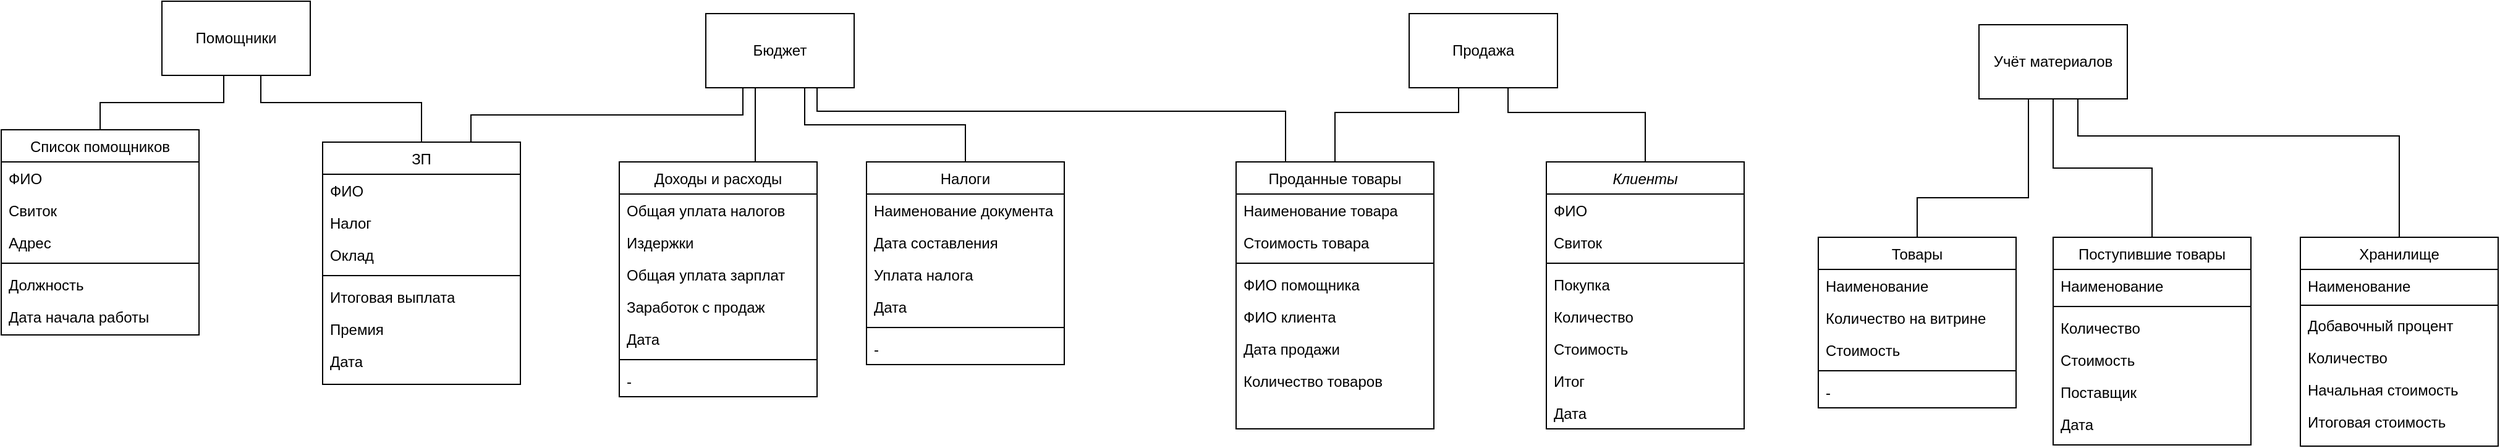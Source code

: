 <mxfile version="22.0.0" type="device">
  <diagram id="C5RBs43oDa-KdzZeNtuy" name="Page-1">
    <mxGraphModel dx="2261" dy="790" grid="1" gridSize="10" guides="1" tooltips="1" connect="1" arrows="1" fold="1" page="1" pageScale="1" pageWidth="827" pageHeight="1169" math="0" shadow="0">
      <root>
        <mxCell id="WIyWlLk6GJQsqaUBKTNV-0" />
        <mxCell id="WIyWlLk6GJQsqaUBKTNV-1" parent="WIyWlLk6GJQsqaUBKTNV-0" />
        <mxCell id="zkfFHV4jXpPFQw0GAbJ--0" value="Клиенты" style="swimlane;fontStyle=2;align=center;verticalAlign=top;childLayout=stackLayout;horizontal=1;startSize=26;horizontalStack=0;resizeParent=1;resizeLast=0;collapsible=1;marginBottom=0;rounded=0;shadow=0;strokeWidth=1;" parent="WIyWlLk6GJQsqaUBKTNV-1" vertex="1">
          <mxGeometry x="640" y="140" width="160" height="216" as="geometry">
            <mxRectangle x="100" y="290" width="160" height="26" as="alternateBounds" />
          </mxGeometry>
        </mxCell>
        <mxCell id="zkfFHV4jXpPFQw0GAbJ--1" value="ФИО" style="text;align=left;verticalAlign=top;spacingLeft=4;spacingRight=4;overflow=hidden;rotatable=0;points=[[0,0.5],[1,0.5]];portConstraint=eastwest;" parent="zkfFHV4jXpPFQw0GAbJ--0" vertex="1">
          <mxGeometry y="26" width="160" height="26" as="geometry" />
        </mxCell>
        <mxCell id="zkfFHV4jXpPFQw0GAbJ--2" value="Свиток" style="text;align=left;verticalAlign=top;spacingLeft=4;spacingRight=4;overflow=hidden;rotatable=0;points=[[0,0.5],[1,0.5]];portConstraint=eastwest;rounded=0;shadow=0;html=0;" parent="zkfFHV4jXpPFQw0GAbJ--0" vertex="1">
          <mxGeometry y="52" width="160" height="26" as="geometry" />
        </mxCell>
        <mxCell id="zkfFHV4jXpPFQw0GAbJ--4" value="" style="line;html=1;strokeWidth=1;align=left;verticalAlign=middle;spacingTop=-1;spacingLeft=3;spacingRight=3;rotatable=0;labelPosition=right;points=[];portConstraint=eastwest;" parent="zkfFHV4jXpPFQw0GAbJ--0" vertex="1">
          <mxGeometry y="78" width="160" height="8" as="geometry" />
        </mxCell>
        <mxCell id="zkfFHV4jXpPFQw0GAbJ--3" value="Покупка" style="text;align=left;verticalAlign=top;spacingLeft=4;spacingRight=4;overflow=hidden;rotatable=0;points=[[0,0.5],[1,0.5]];portConstraint=eastwest;rounded=0;shadow=0;html=0;" parent="zkfFHV4jXpPFQw0GAbJ--0" vertex="1">
          <mxGeometry y="86" width="160" height="26" as="geometry" />
        </mxCell>
        <mxCell id="8J7WMDauRc9v435lB8VK-12" value="Количество" style="text;align=left;verticalAlign=top;spacingLeft=4;spacingRight=4;overflow=hidden;rotatable=0;points=[[0,0.5],[1,0.5]];portConstraint=eastwest;rounded=0;shadow=0;html=0;" parent="zkfFHV4jXpPFQw0GAbJ--0" vertex="1">
          <mxGeometry y="112" width="160" height="26" as="geometry" />
        </mxCell>
        <mxCell id="8J7WMDauRc9v435lB8VK-13" value="Стоимость" style="text;align=left;verticalAlign=top;spacingLeft=4;spacingRight=4;overflow=hidden;rotatable=0;points=[[0,0.5],[1,0.5]];portConstraint=eastwest;rounded=0;shadow=0;html=0;" parent="zkfFHV4jXpPFQw0GAbJ--0" vertex="1">
          <mxGeometry y="138" width="160" height="26" as="geometry" />
        </mxCell>
        <mxCell id="8J7WMDauRc9v435lB8VK-14" value="Итог" style="text;align=left;verticalAlign=top;spacingLeft=4;spacingRight=4;overflow=hidden;rotatable=0;points=[[0,0.5],[1,0.5]];portConstraint=eastwest;rounded=0;shadow=0;html=0;" parent="zkfFHV4jXpPFQw0GAbJ--0" vertex="1">
          <mxGeometry y="164" width="160" height="26" as="geometry" />
        </mxCell>
        <mxCell id="dSJeILTQKc1AtHgvsABI-8" value="Дата" style="text;align=left;verticalAlign=top;spacingLeft=4;spacingRight=4;overflow=hidden;rotatable=0;points=[[0,0.5],[1,0.5]];portConstraint=eastwest;rounded=0;shadow=0;html=0;" vertex="1" parent="zkfFHV4jXpPFQw0GAbJ--0">
          <mxGeometry y="190" width="160" height="26" as="geometry" />
        </mxCell>
        <mxCell id="zkfFHV4jXpPFQw0GAbJ--6" value="Поступившие товары" style="swimlane;fontStyle=0;align=center;verticalAlign=top;childLayout=stackLayout;horizontal=1;startSize=26;horizontalStack=0;resizeParent=1;resizeLast=0;collapsible=1;marginBottom=0;rounded=0;shadow=0;strokeWidth=1;" parent="WIyWlLk6GJQsqaUBKTNV-1" vertex="1">
          <mxGeometry x="1050" y="201" width="160" height="168" as="geometry">
            <mxRectangle x="575" y="330" width="160" height="26" as="alternateBounds" />
          </mxGeometry>
        </mxCell>
        <mxCell id="zkfFHV4jXpPFQw0GAbJ--7" value="Наименование" style="text;align=left;verticalAlign=top;spacingLeft=4;spacingRight=4;overflow=hidden;rotatable=0;points=[[0,0.5],[1,0.5]];portConstraint=eastwest;" parent="zkfFHV4jXpPFQw0GAbJ--6" vertex="1">
          <mxGeometry y="26" width="160" height="26" as="geometry" />
        </mxCell>
        <mxCell id="zkfFHV4jXpPFQw0GAbJ--9" value="" style="line;html=1;strokeWidth=1;align=left;verticalAlign=middle;spacingTop=-1;spacingLeft=3;spacingRight=3;rotatable=0;labelPosition=right;points=[];portConstraint=eastwest;" parent="zkfFHV4jXpPFQw0GAbJ--6" vertex="1">
          <mxGeometry y="52" width="160" height="8" as="geometry" />
        </mxCell>
        <mxCell id="zkfFHV4jXpPFQw0GAbJ--8" value="Количество" style="text;align=left;verticalAlign=top;spacingLeft=4;spacingRight=4;overflow=hidden;rotatable=0;points=[[0,0.5],[1,0.5]];portConstraint=eastwest;rounded=0;shadow=0;html=0;" parent="zkfFHV4jXpPFQw0GAbJ--6" vertex="1">
          <mxGeometry y="60" width="160" height="26" as="geometry" />
        </mxCell>
        <mxCell id="8J7WMDauRc9v435lB8VK-32" value="Стоимость" style="text;align=left;verticalAlign=top;spacingLeft=4;spacingRight=4;overflow=hidden;rotatable=0;points=[[0,0.5],[1,0.5]];portConstraint=eastwest;rounded=0;shadow=0;html=0;" parent="zkfFHV4jXpPFQw0GAbJ--6" vertex="1">
          <mxGeometry y="86" width="160" height="26" as="geometry" />
        </mxCell>
        <mxCell id="8J7WMDauRc9v435lB8VK-31" value="Поставщик" style="text;align=left;verticalAlign=top;spacingLeft=4;spacingRight=4;overflow=hidden;rotatable=0;points=[[0,0.5],[1,0.5]];portConstraint=eastwest;" parent="zkfFHV4jXpPFQw0GAbJ--6" vertex="1">
          <mxGeometry y="112" width="160" height="26" as="geometry" />
        </mxCell>
        <mxCell id="8J7WMDauRc9v435lB8VK-30" value="Дата" style="text;align=left;verticalAlign=top;spacingLeft=4;spacingRight=4;overflow=hidden;rotatable=0;points=[[0,0.5],[1,0.5]];portConstraint=eastwest;" parent="zkfFHV4jXpPFQw0GAbJ--6" vertex="1">
          <mxGeometry y="138" width="160" height="26" as="geometry" />
        </mxCell>
        <mxCell id="zkfFHV4jXpPFQw0GAbJ--13" value="Хранилище" style="swimlane;fontStyle=0;align=center;verticalAlign=top;childLayout=stackLayout;horizontal=1;startSize=26;horizontalStack=0;resizeParent=1;resizeLast=0;collapsible=1;marginBottom=0;rounded=0;shadow=0;strokeWidth=1;" parent="WIyWlLk6GJQsqaUBKTNV-1" vertex="1">
          <mxGeometry x="1250" y="201" width="160" height="169" as="geometry">
            <mxRectangle x="375" y="141" width="170" height="28" as="alternateBounds" />
          </mxGeometry>
        </mxCell>
        <mxCell id="zkfFHV4jXpPFQw0GAbJ--14" value="Наименование" style="text;align=left;verticalAlign=top;spacingLeft=4;spacingRight=4;overflow=hidden;rotatable=0;points=[[0,0.5],[1,0.5]];portConstraint=eastwest;" parent="zkfFHV4jXpPFQw0GAbJ--13" vertex="1">
          <mxGeometry y="26" width="160" height="26" as="geometry" />
        </mxCell>
        <mxCell id="zkfFHV4jXpPFQw0GAbJ--15" value="" style="line;html=1;strokeWidth=1;align=left;verticalAlign=middle;spacingTop=-1;spacingLeft=3;spacingRight=3;rotatable=0;labelPosition=right;points=[];portConstraint=eastwest;" parent="zkfFHV4jXpPFQw0GAbJ--13" vertex="1">
          <mxGeometry y="52" width="160" height="6" as="geometry" />
        </mxCell>
        <mxCell id="8J7WMDauRc9v435lB8VK-20" value="Добавочный процент" style="text;align=left;verticalAlign=top;spacingLeft=4;spacingRight=4;overflow=hidden;rotatable=0;points=[[0,0.5],[1,0.5]];portConstraint=eastwest;rounded=0;shadow=0;html=0;" parent="zkfFHV4jXpPFQw0GAbJ--13" vertex="1">
          <mxGeometry y="58" width="160" height="26" as="geometry" />
        </mxCell>
        <mxCell id="8J7WMDauRc9v435lB8VK-16" value="Количество" style="text;align=left;verticalAlign=top;spacingLeft=4;spacingRight=4;overflow=hidden;rotatable=0;points=[[0,0.5],[1,0.5]];portConstraint=eastwest;rounded=0;shadow=0;html=0;" parent="zkfFHV4jXpPFQw0GAbJ--13" vertex="1">
          <mxGeometry y="84" width="160" height="26" as="geometry" />
        </mxCell>
        <mxCell id="8J7WMDauRc9v435lB8VK-17" value="Начальная стоимость" style="text;align=left;verticalAlign=top;spacingLeft=4;spacingRight=4;overflow=hidden;rotatable=0;points=[[0,0.5],[1,0.5]];portConstraint=eastwest;rounded=0;shadow=0;html=0;" parent="zkfFHV4jXpPFQw0GAbJ--13" vertex="1">
          <mxGeometry y="110" width="160" height="26" as="geometry" />
        </mxCell>
        <mxCell id="8J7WMDauRc9v435lB8VK-26" value="Итоговая стоимость" style="text;align=left;verticalAlign=top;spacingLeft=4;spacingRight=4;overflow=hidden;rotatable=0;points=[[0,0.5],[1,0.5]];portConstraint=eastwest;rounded=0;shadow=0;html=0;" parent="zkfFHV4jXpPFQw0GAbJ--13" vertex="1">
          <mxGeometry y="136" width="160" height="26" as="geometry" />
        </mxCell>
        <mxCell id="zkfFHV4jXpPFQw0GAbJ--17" value="ЗП" style="swimlane;fontStyle=0;align=center;verticalAlign=top;childLayout=stackLayout;horizontal=1;startSize=26;horizontalStack=0;resizeParent=1;resizeLast=0;collapsible=1;marginBottom=0;rounded=0;shadow=0;strokeWidth=1;" parent="WIyWlLk6GJQsqaUBKTNV-1" vertex="1">
          <mxGeometry x="-350" y="124" width="160" height="196" as="geometry">
            <mxRectangle x="110" y="450" width="160" height="26" as="alternateBounds" />
          </mxGeometry>
        </mxCell>
        <mxCell id="zkfFHV4jXpPFQw0GAbJ--20" value="ФИО" style="text;align=left;verticalAlign=top;spacingLeft=4;spacingRight=4;overflow=hidden;rotatable=0;points=[[0,0.5],[1,0.5]];portConstraint=eastwest;rounded=0;shadow=0;html=0;" parent="zkfFHV4jXpPFQw0GAbJ--17" vertex="1">
          <mxGeometry y="26" width="160" height="26" as="geometry" />
        </mxCell>
        <mxCell id="zkfFHV4jXpPFQw0GAbJ--18" value="Налог" style="text;align=left;verticalAlign=top;spacingLeft=4;spacingRight=4;overflow=hidden;rotatable=0;points=[[0,0.5],[1,0.5]];portConstraint=eastwest;" parent="zkfFHV4jXpPFQw0GAbJ--17" vertex="1">
          <mxGeometry y="52" width="160" height="26" as="geometry" />
        </mxCell>
        <mxCell id="zkfFHV4jXpPFQw0GAbJ--19" value="Оклад" style="text;align=left;verticalAlign=top;spacingLeft=4;spacingRight=4;overflow=hidden;rotatable=0;points=[[0,0.5],[1,0.5]];portConstraint=eastwest;rounded=0;shadow=0;html=0;" parent="zkfFHV4jXpPFQw0GAbJ--17" vertex="1">
          <mxGeometry y="78" width="160" height="26" as="geometry" />
        </mxCell>
        <mxCell id="zkfFHV4jXpPFQw0GAbJ--23" value="" style="line;html=1;strokeWidth=1;align=left;verticalAlign=middle;spacingTop=-1;spacingLeft=3;spacingRight=3;rotatable=0;labelPosition=right;points=[];portConstraint=eastwest;" parent="zkfFHV4jXpPFQw0GAbJ--17" vertex="1">
          <mxGeometry y="104" width="160" height="8" as="geometry" />
        </mxCell>
        <mxCell id="8J7WMDauRc9v435lB8VK-15" value="Итоговая выплата" style="text;align=left;verticalAlign=top;spacingLeft=4;spacingRight=4;overflow=hidden;rotatable=0;points=[[0,0.5],[1,0.5]];portConstraint=eastwest;rounded=0;shadow=0;html=0;" parent="zkfFHV4jXpPFQw0GAbJ--17" vertex="1">
          <mxGeometry y="112" width="160" height="26" as="geometry" />
        </mxCell>
        <mxCell id="8J7WMDauRc9v435lB8VK-57" value="Премия" style="text;align=left;verticalAlign=top;spacingLeft=4;spacingRight=4;overflow=hidden;rotatable=0;points=[[0,0.5],[1,0.5]];portConstraint=eastwest;rounded=0;shadow=0;html=0;" parent="zkfFHV4jXpPFQw0GAbJ--17" vertex="1">
          <mxGeometry y="138" width="160" height="26" as="geometry" />
        </mxCell>
        <mxCell id="zkfFHV4jXpPFQw0GAbJ--24" value="Дата" style="text;align=left;verticalAlign=top;spacingLeft=4;spacingRight=4;overflow=hidden;rotatable=0;points=[[0,0.5],[1,0.5]];portConstraint=eastwest;" parent="zkfFHV4jXpPFQw0GAbJ--17" vertex="1">
          <mxGeometry y="164" width="160" height="26" as="geometry" />
        </mxCell>
        <mxCell id="FEWu5UUR5gAiHbh1Ttev-0" style="edgeStyle=orthogonalEdgeStyle;rounded=0;orthogonalLoop=1;jettySize=auto;html=1;exitX=0.5;exitY=1;exitDx=0;exitDy=0;endArrow=none;endFill=0;" parent="WIyWlLk6GJQsqaUBKTNV-1" source="z5ymWstURs_Q0jwX2QU2-0" target="8J7WMDauRc9v435lB8VK-34" edge="1">
          <mxGeometry relative="1" as="geometry">
            <Array as="points">
              <mxPoint y="80" />
            </Array>
          </mxGeometry>
        </mxCell>
        <mxCell id="FEWu5UUR5gAiHbh1Ttev-1" style="edgeStyle=orthogonalEdgeStyle;rounded=0;orthogonalLoop=1;jettySize=auto;html=1;exitX=0.5;exitY=1;exitDx=0;exitDy=0;entryX=0.5;entryY=0;entryDx=0;entryDy=0;endArrow=none;endFill=0;" parent="WIyWlLk6GJQsqaUBKTNV-1" source="z5ymWstURs_Q0jwX2QU2-0" target="8J7WMDauRc9v435lB8VK-5" edge="1">
          <mxGeometry relative="1" as="geometry">
            <Array as="points">
              <mxPoint x="40" y="80" />
              <mxPoint x="40" y="110" />
              <mxPoint x="170" y="110" />
            </Array>
          </mxGeometry>
        </mxCell>
        <mxCell id="dSJeILTQKc1AtHgvsABI-2" style="edgeStyle=orthogonalEdgeStyle;rounded=0;orthogonalLoop=1;jettySize=auto;html=1;exitX=0.25;exitY=1;exitDx=0;exitDy=0;entryX=0.75;entryY=0;entryDx=0;entryDy=0;endArrow=none;endFill=0;" edge="1" parent="WIyWlLk6GJQsqaUBKTNV-1" source="z5ymWstURs_Q0jwX2QU2-0" target="zkfFHV4jXpPFQw0GAbJ--17">
          <mxGeometry relative="1" as="geometry" />
        </mxCell>
        <mxCell id="dSJeILTQKc1AtHgvsABI-3" style="edgeStyle=orthogonalEdgeStyle;rounded=0;orthogonalLoop=1;jettySize=auto;html=1;exitX=0.75;exitY=1;exitDx=0;exitDy=0;entryX=0.25;entryY=0;entryDx=0;entryDy=0;endArrow=none;endFill=0;" edge="1" parent="WIyWlLk6GJQsqaUBKTNV-1" source="z5ymWstURs_Q0jwX2QU2-0">
          <mxGeometry relative="1" as="geometry">
            <mxPoint x="429" y="149" as="targetPoint" />
            <mxPoint x="50" y="89" as="sourcePoint" />
            <Array as="points">
              <mxPoint x="50" y="99" />
              <mxPoint x="429" y="99" />
            </Array>
          </mxGeometry>
        </mxCell>
        <mxCell id="z5ymWstURs_Q0jwX2QU2-0" value="Бюджет" style="rounded=0;whiteSpace=wrap;html=1;" parent="WIyWlLk6GJQsqaUBKTNV-1" vertex="1">
          <mxGeometry x="-40" y="20" width="120" height="60" as="geometry" />
        </mxCell>
        <mxCell id="8J7WMDauRc9v435lB8VK-59" style="edgeStyle=orthogonalEdgeStyle;rounded=0;orthogonalLoop=1;jettySize=auto;html=1;exitX=0.5;exitY=1;exitDx=0;exitDy=0;entryX=0.5;entryY=0;entryDx=0;entryDy=0;endArrow=none;endFill=0;" parent="WIyWlLk6GJQsqaUBKTNV-1" source="z5ymWstURs_Q0jwX2QU2-4" target="zkfFHV4jXpPFQw0GAbJ--13" edge="1">
          <mxGeometry relative="1" as="geometry">
            <Array as="points">
              <mxPoint x="1070" y="89" />
              <mxPoint x="1070" y="119" />
              <mxPoint x="1330" y="119" />
            </Array>
          </mxGeometry>
        </mxCell>
        <mxCell id="8J7WMDauRc9v435lB8VK-60" style="edgeStyle=orthogonalEdgeStyle;rounded=0;orthogonalLoop=1;jettySize=auto;html=1;exitX=0.5;exitY=1;exitDx=0;exitDy=0;entryX=0.5;entryY=0;entryDx=0;entryDy=0;endArrow=none;endFill=0;" parent="WIyWlLk6GJQsqaUBKTNV-1" source="z5ymWstURs_Q0jwX2QU2-4" target="8J7WMDauRc9v435lB8VK-1" edge="1">
          <mxGeometry relative="1" as="geometry">
            <Array as="points">
              <mxPoint x="1030" y="89" />
              <mxPoint x="1030" y="169" />
              <mxPoint x="940" y="169" />
            </Array>
          </mxGeometry>
        </mxCell>
        <mxCell id="8J7WMDauRc9v435lB8VK-61" style="edgeStyle=orthogonalEdgeStyle;rounded=0;orthogonalLoop=1;jettySize=auto;html=1;exitX=0.5;exitY=1;exitDx=0;exitDy=0;entryX=0.5;entryY=0;entryDx=0;entryDy=0;endArrow=none;endFill=0;" parent="WIyWlLk6GJQsqaUBKTNV-1" source="z5ymWstURs_Q0jwX2QU2-4" target="zkfFHV4jXpPFQw0GAbJ--6" edge="1">
          <mxGeometry relative="1" as="geometry" />
        </mxCell>
        <mxCell id="z5ymWstURs_Q0jwX2QU2-4" value="Учёт материалов" style="rounded=0;whiteSpace=wrap;html=1;" parent="WIyWlLk6GJQsqaUBKTNV-1" vertex="1">
          <mxGeometry x="990" y="29" width="120" height="60" as="geometry" />
        </mxCell>
        <mxCell id="z5ymWstURs_Q0jwX2QU2-6" value="Список помощников" style="swimlane;fontStyle=0;align=center;verticalAlign=top;childLayout=stackLayout;horizontal=1;startSize=26;horizontalStack=0;resizeParent=1;resizeLast=0;collapsible=1;marginBottom=0;rounded=0;shadow=0;strokeWidth=1;" parent="WIyWlLk6GJQsqaUBKTNV-1" vertex="1">
          <mxGeometry x="-610" y="114" width="160" height="166" as="geometry">
            <mxRectangle x="100" y="90" width="160" height="26" as="alternateBounds" />
          </mxGeometry>
        </mxCell>
        <mxCell id="z5ymWstURs_Q0jwX2QU2-8" value="ФИО" style="text;align=left;verticalAlign=top;spacingLeft=4;spacingRight=4;overflow=hidden;rotatable=0;points=[[0,0.5],[1,0.5]];portConstraint=eastwest;rounded=0;shadow=0;html=0;" parent="z5ymWstURs_Q0jwX2QU2-6" vertex="1">
          <mxGeometry y="26" width="160" height="26" as="geometry" />
        </mxCell>
        <mxCell id="z5ymWstURs_Q0jwX2QU2-9" value="Свиток" style="text;align=left;verticalAlign=top;spacingLeft=4;spacingRight=4;overflow=hidden;rotatable=0;points=[[0,0.5],[1,0.5]];portConstraint=eastwest;rounded=0;shadow=0;html=0;" parent="z5ymWstURs_Q0jwX2QU2-6" vertex="1">
          <mxGeometry y="52" width="160" height="26" as="geometry" />
        </mxCell>
        <mxCell id="z5ymWstURs_Q0jwX2QU2-7" value="Адрес" style="text;align=left;verticalAlign=top;spacingLeft=4;spacingRight=4;overflow=hidden;rotatable=0;points=[[0,0.5],[1,0.5]];portConstraint=eastwest;" parent="z5ymWstURs_Q0jwX2QU2-6" vertex="1">
          <mxGeometry y="78" width="160" height="26" as="geometry" />
        </mxCell>
        <mxCell id="z5ymWstURs_Q0jwX2QU2-12" value="" style="line;html=1;strokeWidth=1;align=left;verticalAlign=middle;spacingTop=-1;spacingLeft=3;spacingRight=3;rotatable=0;labelPosition=right;points=[];portConstraint=eastwest;" parent="z5ymWstURs_Q0jwX2QU2-6" vertex="1">
          <mxGeometry y="104" width="160" height="8" as="geometry" />
        </mxCell>
        <mxCell id="z5ymWstURs_Q0jwX2QU2-14" value="Должность" style="text;align=left;verticalAlign=top;spacingLeft=4;spacingRight=4;overflow=hidden;rotatable=0;points=[[0,0.5],[1,0.5]];portConstraint=eastwest;" parent="z5ymWstURs_Q0jwX2QU2-6" vertex="1">
          <mxGeometry y="112" width="160" height="26" as="geometry" />
        </mxCell>
        <mxCell id="8J7WMDauRc9v435lB8VK-11" value="Дата начала работы" style="text;align=left;verticalAlign=top;spacingLeft=4;spacingRight=4;overflow=hidden;rotatable=0;points=[[0,0.5],[1,0.5]];portConstraint=eastwest;" parent="z5ymWstURs_Q0jwX2QU2-6" vertex="1">
          <mxGeometry y="138" width="160" height="26" as="geometry" />
        </mxCell>
        <mxCell id="8J7WMDauRc9v435lB8VK-1" value="Товары" style="swimlane;fontStyle=0;align=center;verticalAlign=top;childLayout=stackLayout;horizontal=1;startSize=26;horizontalStack=0;resizeParent=1;resizeLast=0;collapsible=1;marginBottom=0;rounded=0;shadow=0;strokeWidth=1;" parent="WIyWlLk6GJQsqaUBKTNV-1" vertex="1">
          <mxGeometry x="860" y="201" width="160" height="138" as="geometry">
            <mxRectangle x="575" y="240" width="170" height="26" as="alternateBounds" />
          </mxGeometry>
        </mxCell>
        <mxCell id="8J7WMDauRc9v435lB8VK-2" value="Наименование" style="text;align=left;verticalAlign=top;spacingLeft=4;spacingRight=4;overflow=hidden;rotatable=0;points=[[0,0.5],[1,0.5]];portConstraint=eastwest;" parent="8J7WMDauRc9v435lB8VK-1" vertex="1">
          <mxGeometry y="26" width="160" height="26" as="geometry" />
        </mxCell>
        <mxCell id="8J7WMDauRc9v435lB8VK-27" value="Количество на витрине" style="text;align=left;verticalAlign=top;spacingLeft=4;spacingRight=4;overflow=hidden;rotatable=0;points=[[0,0.5],[1,0.5]];portConstraint=eastwest;" parent="8J7WMDauRc9v435lB8VK-1" vertex="1">
          <mxGeometry y="52" width="160" height="26" as="geometry" />
        </mxCell>
        <mxCell id="8J7WMDauRc9v435lB8VK-28" value="Стоимость" style="text;align=left;verticalAlign=top;spacingLeft=4;spacingRight=4;overflow=hidden;rotatable=0;points=[[0,0.5],[1,0.5]];portConstraint=eastwest;" parent="8J7WMDauRc9v435lB8VK-1" vertex="1">
          <mxGeometry y="78" width="160" height="26" as="geometry" />
        </mxCell>
        <mxCell id="8J7WMDauRc9v435lB8VK-3" value="" style="line;html=1;strokeWidth=1;align=left;verticalAlign=middle;spacingTop=-1;spacingLeft=3;spacingRight=3;rotatable=0;labelPosition=right;points=[];portConstraint=eastwest;" parent="8J7WMDauRc9v435lB8VK-1" vertex="1">
          <mxGeometry y="104" width="160" height="8" as="geometry" />
        </mxCell>
        <mxCell id="8J7WMDauRc9v435lB8VK-29" value="-" style="text;align=left;verticalAlign=top;spacingLeft=4;spacingRight=4;overflow=hidden;rotatable=0;points=[[0,0.5],[1,0.5]];portConstraint=eastwest;" parent="8J7WMDauRc9v435lB8VK-1" vertex="1">
          <mxGeometry y="112" width="160" height="26" as="geometry" />
        </mxCell>
        <mxCell id="8J7WMDauRc9v435lB8VK-5" value="Налоги" style="swimlane;fontStyle=0;align=center;verticalAlign=top;childLayout=stackLayout;horizontal=1;startSize=26;horizontalStack=0;resizeParent=1;resizeLast=0;collapsible=1;marginBottom=0;rounded=0;shadow=0;strokeWidth=1;" parent="WIyWlLk6GJQsqaUBKTNV-1" vertex="1">
          <mxGeometry x="90" y="140" width="160" height="164" as="geometry">
            <mxRectangle x="320" y="350" width="160" height="26" as="alternateBounds" />
          </mxGeometry>
        </mxCell>
        <mxCell id="8J7WMDauRc9v435lB8VK-6" value="Наименование документа" style="text;align=left;verticalAlign=top;spacingLeft=4;spacingRight=4;overflow=hidden;rotatable=0;points=[[0,0.5],[1,0.5]];portConstraint=eastwest;" parent="8J7WMDauRc9v435lB8VK-5" vertex="1">
          <mxGeometry y="26" width="160" height="26" as="geometry" />
        </mxCell>
        <mxCell id="8J7WMDauRc9v435lB8VK-7" value="Дата составления" style="text;align=left;verticalAlign=top;spacingLeft=4;spacingRight=4;overflow=hidden;rotatable=0;points=[[0,0.5],[1,0.5]];portConstraint=eastwest;rounded=0;shadow=0;html=0;" parent="8J7WMDauRc9v435lB8VK-5" vertex="1">
          <mxGeometry y="52" width="160" height="26" as="geometry" />
        </mxCell>
        <mxCell id="8J7WMDauRc9v435lB8VK-33" value="Уплата налога" style="text;align=left;verticalAlign=top;spacingLeft=4;spacingRight=4;overflow=hidden;rotatable=0;points=[[0,0.5],[1,0.5]];portConstraint=eastwest;rounded=0;shadow=0;html=0;" parent="8J7WMDauRc9v435lB8VK-5" vertex="1">
          <mxGeometry y="78" width="160" height="26" as="geometry" />
        </mxCell>
        <mxCell id="dSJeILTQKc1AtHgvsABI-7" value="Дата" style="text;align=left;verticalAlign=top;spacingLeft=4;spacingRight=4;overflow=hidden;rotatable=0;points=[[0,0.5],[1,0.5]];portConstraint=eastwest;rounded=0;shadow=0;html=0;" vertex="1" parent="8J7WMDauRc9v435lB8VK-5">
          <mxGeometry y="104" width="160" height="26" as="geometry" />
        </mxCell>
        <mxCell id="8J7WMDauRc9v435lB8VK-8" value="" style="line;html=1;strokeWidth=1;align=left;verticalAlign=middle;spacingTop=-1;spacingLeft=3;spacingRight=3;rotatable=0;labelPosition=right;points=[];portConstraint=eastwest;" parent="8J7WMDauRc9v435lB8VK-5" vertex="1">
          <mxGeometry y="130" width="160" height="8" as="geometry" />
        </mxCell>
        <mxCell id="8J7WMDauRc9v435lB8VK-9" value="-" style="text;align=left;verticalAlign=top;spacingLeft=4;spacingRight=4;overflow=hidden;rotatable=0;points=[[0,0.5],[1,0.5]];portConstraint=eastwest;fontStyle=0" parent="8J7WMDauRc9v435lB8VK-5" vertex="1">
          <mxGeometry y="138" width="160" height="26" as="geometry" />
        </mxCell>
        <mxCell id="FEWu5UUR5gAiHbh1Ttev-2" style="edgeStyle=orthogonalEdgeStyle;rounded=0;orthogonalLoop=1;jettySize=auto;html=1;exitX=0.5;exitY=1;exitDx=0;exitDy=0;endArrow=none;endFill=0;" parent="WIyWlLk6GJQsqaUBKTNV-1" source="8J7WMDauRc9v435lB8VK-22" target="8J7WMDauRc9v435lB8VK-48" edge="1">
          <mxGeometry relative="1" as="geometry">
            <Array as="points">
              <mxPoint x="569" y="80" />
              <mxPoint x="569" y="100" />
              <mxPoint x="469" y="100" />
            </Array>
          </mxGeometry>
        </mxCell>
        <mxCell id="FEWu5UUR5gAiHbh1Ttev-3" style="edgeStyle=orthogonalEdgeStyle;rounded=0;orthogonalLoop=1;jettySize=auto;html=1;exitX=0.75;exitY=1;exitDx=0;exitDy=0;entryX=0.5;entryY=0;entryDx=0;entryDy=0;endArrow=none;endFill=0;" parent="WIyWlLk6GJQsqaUBKTNV-1" source="8J7WMDauRc9v435lB8VK-22" target="zkfFHV4jXpPFQw0GAbJ--0" edge="1">
          <mxGeometry relative="1" as="geometry">
            <Array as="points">
              <mxPoint x="609" y="80" />
              <mxPoint x="609" y="100" />
              <mxPoint x="720" y="100" />
            </Array>
          </mxGeometry>
        </mxCell>
        <mxCell id="8J7WMDauRc9v435lB8VK-22" value="Продажа" style="rounded=0;whiteSpace=wrap;html=1;" parent="WIyWlLk6GJQsqaUBKTNV-1" vertex="1">
          <mxGeometry x="529" y="20" width="120" height="60" as="geometry" />
        </mxCell>
        <mxCell id="8J7WMDauRc9v435lB8VK-34" value="Доходы и расходы" style="swimlane;fontStyle=0;align=center;verticalAlign=top;childLayout=stackLayout;horizontal=1;startSize=26;horizontalStack=0;resizeParent=1;resizeLast=0;collapsible=1;marginBottom=0;rounded=0;shadow=0;strokeWidth=1;" parent="WIyWlLk6GJQsqaUBKTNV-1" vertex="1">
          <mxGeometry x="-110" y="140" width="160" height="190" as="geometry">
            <mxRectangle x="320" y="350" width="160" height="26" as="alternateBounds" />
          </mxGeometry>
        </mxCell>
        <mxCell id="dSJeILTQKc1AtHgvsABI-5" value="Общая уплата налогов" style="text;align=left;verticalAlign=top;spacingLeft=4;spacingRight=4;overflow=hidden;rotatable=0;points=[[0,0.5],[1,0.5]];portConstraint=eastwest;" vertex="1" parent="8J7WMDauRc9v435lB8VK-34">
          <mxGeometry y="26" width="160" height="26" as="geometry" />
        </mxCell>
        <mxCell id="8J7WMDauRc9v435lB8VK-36" value="Издержки" style="text;align=left;verticalAlign=top;spacingLeft=4;spacingRight=4;overflow=hidden;rotatable=0;points=[[0,0.5],[1,0.5]];portConstraint=eastwest;rounded=0;shadow=0;html=0;" parent="8J7WMDauRc9v435lB8VK-34" vertex="1">
          <mxGeometry y="52" width="160" height="26" as="geometry" />
        </mxCell>
        <mxCell id="8J7WMDauRc9v435lB8VK-37" value="Общая уплата зарплат" style="text;align=left;verticalAlign=top;spacingLeft=4;spacingRight=4;overflow=hidden;rotatable=0;points=[[0,0.5],[1,0.5]];portConstraint=eastwest;rounded=0;shadow=0;html=0;" parent="8J7WMDauRc9v435lB8VK-34" vertex="1">
          <mxGeometry y="78" width="160" height="26" as="geometry" />
        </mxCell>
        <mxCell id="8J7WMDauRc9v435lB8VK-46" value="Заработок с продаж" style="text;align=left;verticalAlign=top;spacingLeft=4;spacingRight=4;overflow=hidden;rotatable=0;points=[[0,0.5],[1,0.5]];portConstraint=eastwest;rounded=0;shadow=0;html=0;" parent="8J7WMDauRc9v435lB8VK-34" vertex="1">
          <mxGeometry y="104" width="160" height="26" as="geometry" />
        </mxCell>
        <mxCell id="dSJeILTQKc1AtHgvsABI-4" value="Дата" style="text;align=left;verticalAlign=top;spacingLeft=4;spacingRight=4;overflow=hidden;rotatable=0;points=[[0,0.5],[1,0.5]];portConstraint=eastwest;rounded=0;shadow=0;html=0;" vertex="1" parent="8J7WMDauRc9v435lB8VK-34">
          <mxGeometry y="130" width="160" height="26" as="geometry" />
        </mxCell>
        <mxCell id="8J7WMDauRc9v435lB8VK-38" value="" style="line;html=1;strokeWidth=1;align=left;verticalAlign=middle;spacingTop=-1;spacingLeft=3;spacingRight=3;rotatable=0;labelPosition=right;points=[];portConstraint=eastwest;" parent="8J7WMDauRc9v435lB8VK-34" vertex="1">
          <mxGeometry y="156" width="160" height="8" as="geometry" />
        </mxCell>
        <mxCell id="8J7WMDauRc9v435lB8VK-39" value="-" style="text;align=left;verticalAlign=top;spacingLeft=4;spacingRight=4;overflow=hidden;rotatable=0;points=[[0,0.5],[1,0.5]];portConstraint=eastwest;fontStyle=0" parent="8J7WMDauRc9v435lB8VK-34" vertex="1">
          <mxGeometry y="164" width="160" height="26" as="geometry" />
        </mxCell>
        <mxCell id="8J7WMDauRc9v435lB8VK-48" value="Проданные товары" style="swimlane;fontStyle=0;align=center;verticalAlign=top;childLayout=stackLayout;horizontal=1;startSize=26;horizontalStack=0;resizeParent=1;resizeLast=0;collapsible=1;marginBottom=0;rounded=0;shadow=0;strokeWidth=1;" parent="WIyWlLk6GJQsqaUBKTNV-1" vertex="1">
          <mxGeometry x="389" y="140" width="160" height="216" as="geometry">
            <mxRectangle x="320" y="350" width="160" height="26" as="alternateBounds" />
          </mxGeometry>
        </mxCell>
        <mxCell id="8J7WMDauRc9v435lB8VK-50" value="Наименование товара" style="text;align=left;verticalAlign=top;spacingLeft=4;spacingRight=4;overflow=hidden;rotatable=0;points=[[0,0.5],[1,0.5]];portConstraint=eastwest;rounded=0;shadow=0;html=0;" parent="8J7WMDauRc9v435lB8VK-48" vertex="1">
          <mxGeometry y="26" width="160" height="26" as="geometry" />
        </mxCell>
        <mxCell id="8J7WMDauRc9v435lB8VK-52" value="Стоимость товара" style="text;align=left;verticalAlign=top;spacingLeft=4;spacingRight=4;overflow=hidden;rotatable=0;points=[[0,0.5],[1,0.5]];portConstraint=eastwest;rounded=0;shadow=0;html=0;" parent="8J7WMDauRc9v435lB8VK-48" vertex="1">
          <mxGeometry y="52" width="160" height="26" as="geometry" />
        </mxCell>
        <mxCell id="8J7WMDauRc9v435lB8VK-54" value="" style="line;html=1;strokeWidth=1;align=left;verticalAlign=middle;spacingTop=-1;spacingLeft=3;spacingRight=3;rotatable=0;labelPosition=right;points=[];portConstraint=eastwest;" parent="8J7WMDauRc9v435lB8VK-48" vertex="1">
          <mxGeometry y="78" width="160" height="8" as="geometry" />
        </mxCell>
        <mxCell id="8J7WMDauRc9v435lB8VK-58" value="ФИО помощника" style="text;align=left;verticalAlign=top;spacingLeft=4;spacingRight=4;overflow=hidden;rotatable=0;points=[[0,0.5],[1,0.5]];portConstraint=eastwest;rounded=0;shadow=0;html=0;" parent="8J7WMDauRc9v435lB8VK-48" vertex="1">
          <mxGeometry y="86" width="160" height="26" as="geometry" />
        </mxCell>
        <mxCell id="8J7WMDauRc9v435lB8VK-62" value="ФИО клиента" style="text;align=left;verticalAlign=top;spacingLeft=4;spacingRight=4;overflow=hidden;rotatable=0;points=[[0,0.5],[1,0.5]];portConstraint=eastwest;rounded=0;shadow=0;html=0;" parent="8J7WMDauRc9v435lB8VK-48" vertex="1">
          <mxGeometry y="112" width="160" height="26" as="geometry" />
        </mxCell>
        <mxCell id="8J7WMDauRc9v435lB8VK-56" value="Дата продажи" style="text;align=left;verticalAlign=top;spacingLeft=4;spacingRight=4;overflow=hidden;rotatable=0;points=[[0,0.5],[1,0.5]];portConstraint=eastwest;rounded=0;shadow=0;html=0;" parent="8J7WMDauRc9v435lB8VK-48" vertex="1">
          <mxGeometry y="138" width="160" height="26" as="geometry" />
        </mxCell>
        <mxCell id="8J7WMDauRc9v435lB8VK-49" value="Количество товаров" style="text;align=left;verticalAlign=top;spacingLeft=4;spacingRight=4;overflow=hidden;rotatable=0;points=[[0,0.5],[1,0.5]];portConstraint=eastwest;" parent="8J7WMDauRc9v435lB8VK-48" vertex="1">
          <mxGeometry y="164" width="160" height="26" as="geometry" />
        </mxCell>
        <mxCell id="FEWu5UUR5gAiHbh1Ttev-4" style="edgeStyle=orthogonalEdgeStyle;rounded=0;orthogonalLoop=1;jettySize=auto;html=1;exitX=0.5;exitY=1;exitDx=0;exitDy=0;entryX=0.5;entryY=0;entryDx=0;entryDy=0;endArrow=none;endFill=0;" parent="WIyWlLk6GJQsqaUBKTNV-1" source="8J7WMDauRc9v435lB8VK-63" target="z5ymWstURs_Q0jwX2QU2-6" edge="1">
          <mxGeometry relative="1" as="geometry">
            <Array as="points">
              <mxPoint x="-430" y="70" />
              <mxPoint x="-430" y="92" />
              <mxPoint x="-530" y="92" />
            </Array>
          </mxGeometry>
        </mxCell>
        <mxCell id="FEWu5UUR5gAiHbh1Ttev-5" style="edgeStyle=orthogonalEdgeStyle;rounded=0;orthogonalLoop=1;jettySize=auto;html=1;exitX=0.75;exitY=1;exitDx=0;exitDy=0;endArrow=none;endFill=0;" parent="WIyWlLk6GJQsqaUBKTNV-1" source="8J7WMDauRc9v435lB8VK-63" target="zkfFHV4jXpPFQw0GAbJ--17" edge="1">
          <mxGeometry relative="1" as="geometry">
            <Array as="points">
              <mxPoint x="-400" y="70" />
              <mxPoint x="-400" y="92" />
              <mxPoint x="-270" y="92" />
            </Array>
          </mxGeometry>
        </mxCell>
        <mxCell id="8J7WMDauRc9v435lB8VK-63" value="Помощники" style="rounded=0;whiteSpace=wrap;html=1;" parent="WIyWlLk6GJQsqaUBKTNV-1" vertex="1">
          <mxGeometry x="-480" y="10" width="120" height="60" as="geometry" />
        </mxCell>
      </root>
    </mxGraphModel>
  </diagram>
</mxfile>
